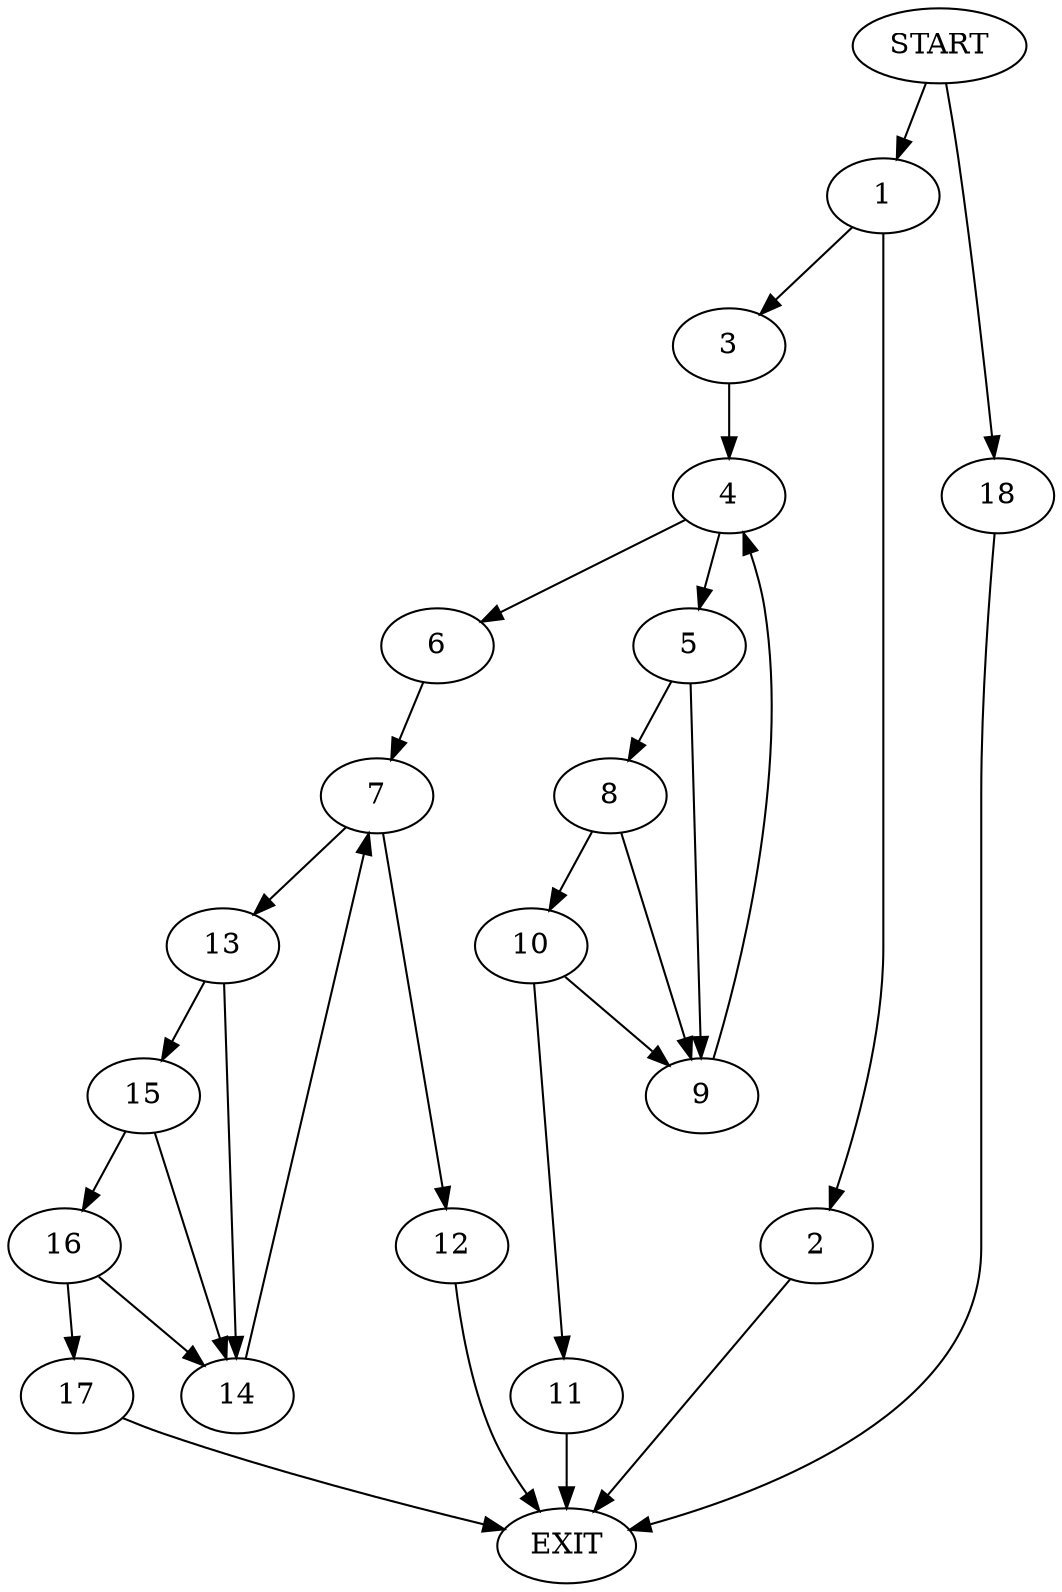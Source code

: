 digraph {
0 [label="START"]
19 [label="EXIT"]
0 -> 1
1 -> 2
1 -> 3
3 -> 4
2 -> 19
4 -> 5
4 -> 6
6 -> 7
5 -> 8
5 -> 9
8 -> 10
8 -> 9
9 -> 4
10 -> 11
10 -> 9
11 -> 19
7 -> 12
7 -> 13
12 -> 19
13 -> 14
13 -> 15
14 -> 7
15 -> 14
15 -> 16
16 -> 17
16 -> 14
17 -> 19
0 -> 18
18 -> 19
}
